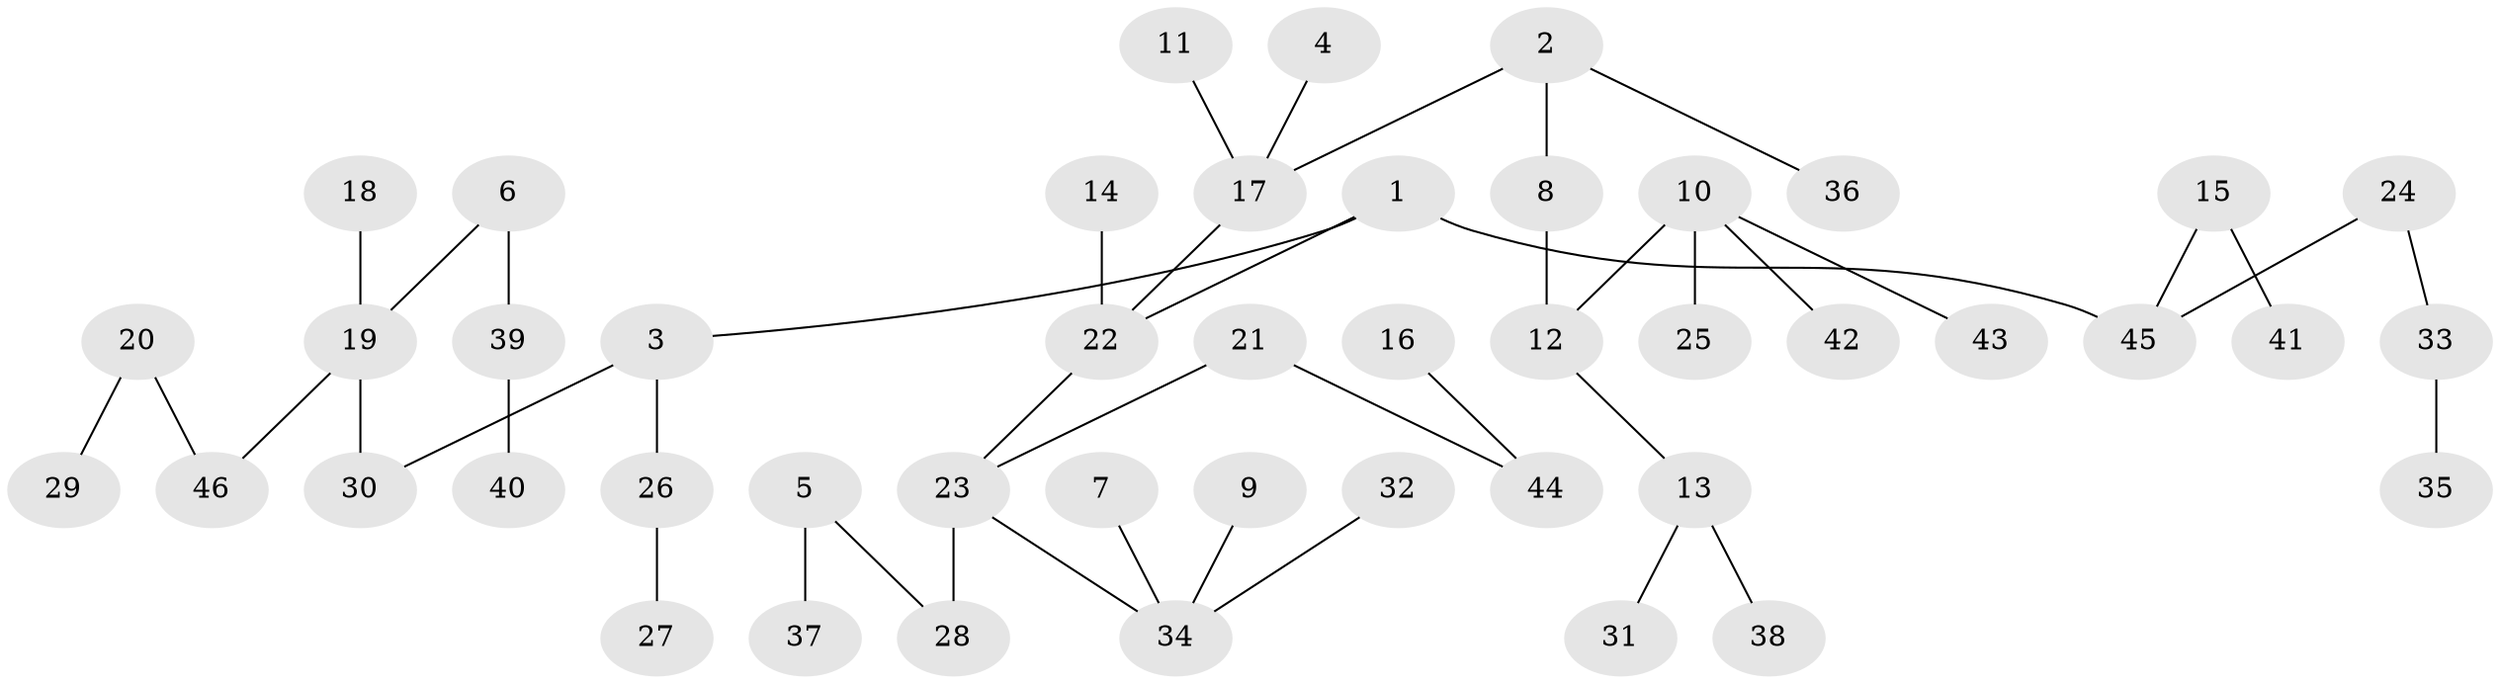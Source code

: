 // original degree distribution, {3: 0.16304347826086957, 6: 0.021739130434782608, 5: 0.043478260869565216, 4: 0.05434782608695652, 2: 0.20652173913043478, 1: 0.5108695652173914}
// Generated by graph-tools (version 1.1) at 2025/02/03/09/25 03:02:27]
// undirected, 46 vertices, 45 edges
graph export_dot {
graph [start="1"]
  node [color=gray90,style=filled];
  1;
  2;
  3;
  4;
  5;
  6;
  7;
  8;
  9;
  10;
  11;
  12;
  13;
  14;
  15;
  16;
  17;
  18;
  19;
  20;
  21;
  22;
  23;
  24;
  25;
  26;
  27;
  28;
  29;
  30;
  31;
  32;
  33;
  34;
  35;
  36;
  37;
  38;
  39;
  40;
  41;
  42;
  43;
  44;
  45;
  46;
  1 -- 3 [weight=1.0];
  1 -- 22 [weight=1.0];
  1 -- 45 [weight=1.0];
  2 -- 8 [weight=1.0];
  2 -- 17 [weight=1.0];
  2 -- 36 [weight=1.0];
  3 -- 26 [weight=1.0];
  3 -- 30 [weight=1.0];
  4 -- 17 [weight=1.0];
  5 -- 28 [weight=1.0];
  5 -- 37 [weight=1.0];
  6 -- 19 [weight=1.0];
  6 -- 39 [weight=1.0];
  7 -- 34 [weight=1.0];
  8 -- 12 [weight=1.0];
  9 -- 34 [weight=1.0];
  10 -- 12 [weight=1.0];
  10 -- 25 [weight=1.0];
  10 -- 42 [weight=1.0];
  10 -- 43 [weight=1.0];
  11 -- 17 [weight=1.0];
  12 -- 13 [weight=1.0];
  13 -- 31 [weight=1.0];
  13 -- 38 [weight=1.0];
  14 -- 22 [weight=1.0];
  15 -- 41 [weight=1.0];
  15 -- 45 [weight=1.0];
  16 -- 44 [weight=1.0];
  17 -- 22 [weight=1.0];
  18 -- 19 [weight=1.0];
  19 -- 30 [weight=1.0];
  19 -- 46 [weight=1.0];
  20 -- 29 [weight=1.0];
  20 -- 46 [weight=1.0];
  21 -- 23 [weight=1.0];
  21 -- 44 [weight=1.0];
  22 -- 23 [weight=1.0];
  23 -- 28 [weight=1.0];
  23 -- 34 [weight=1.0];
  24 -- 33 [weight=1.0];
  24 -- 45 [weight=1.0];
  26 -- 27 [weight=1.0];
  32 -- 34 [weight=1.0];
  33 -- 35 [weight=1.0];
  39 -- 40 [weight=1.0];
}
